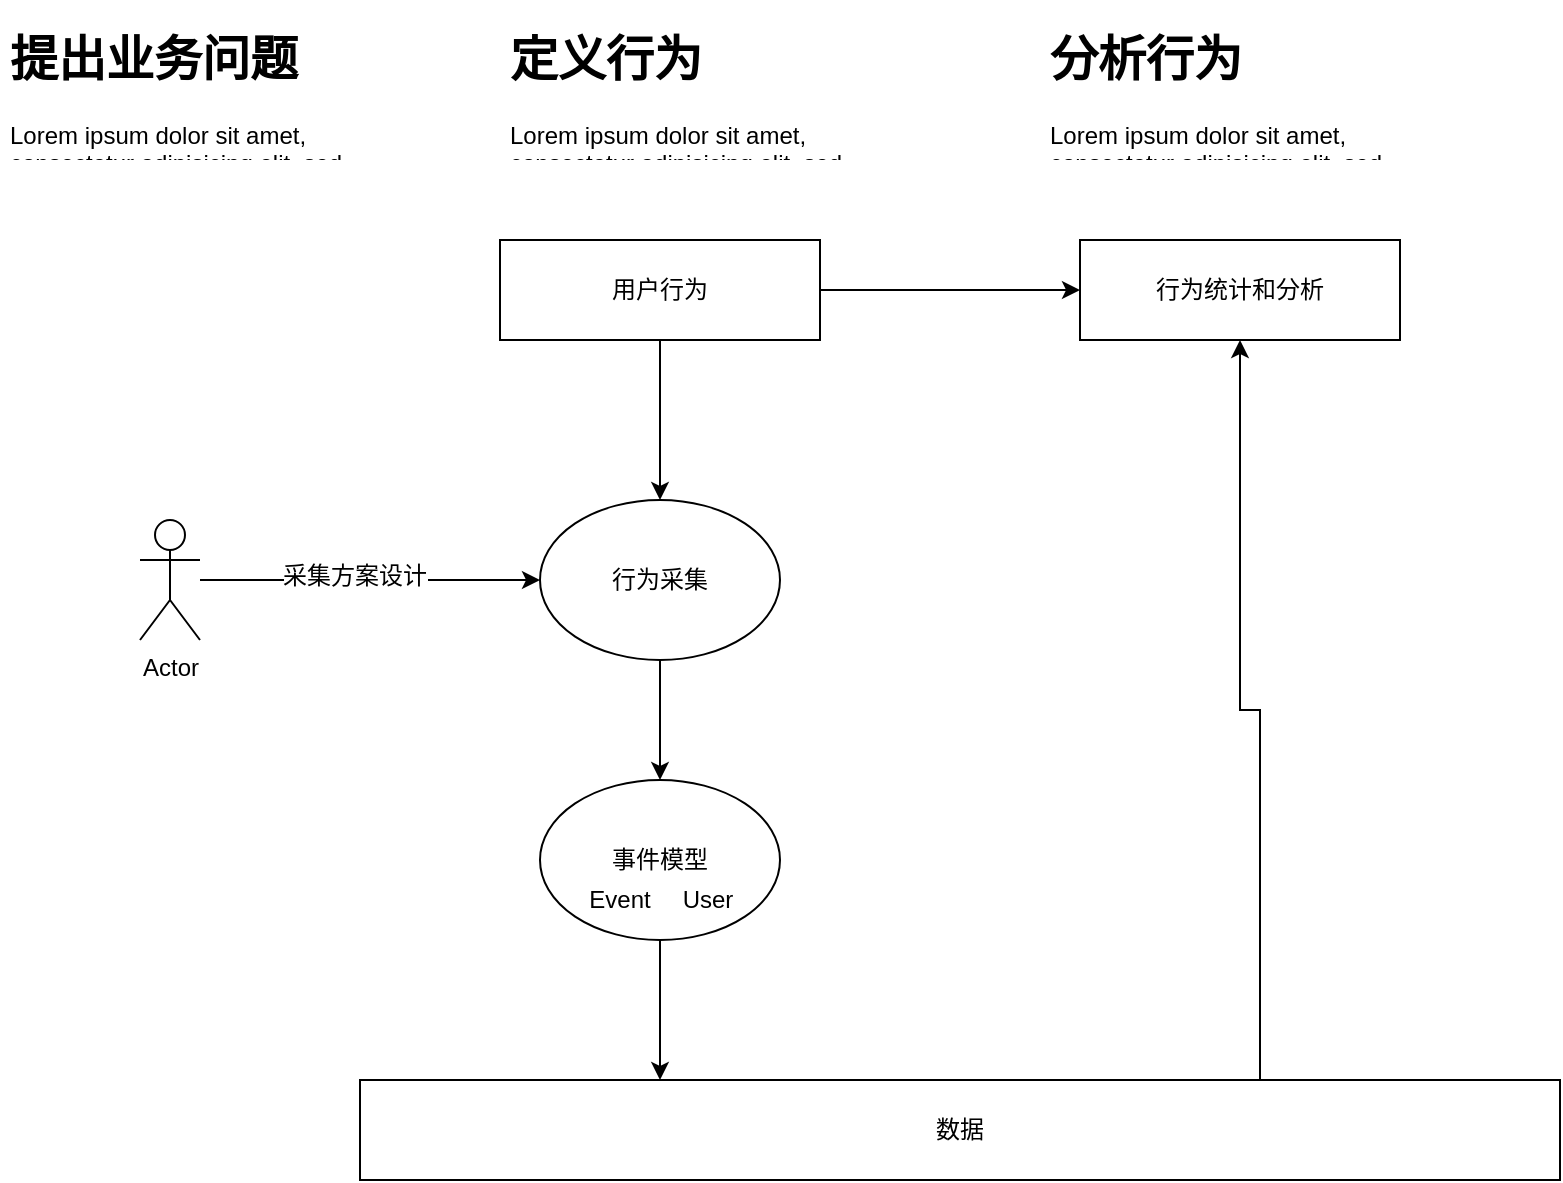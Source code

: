 <mxfile version="12.9.3" type="github" pages="3">
  <diagram id="HZ19mRplOOHYuCke8lQN" name="核心思路">
    <mxGraphModel dx="946" dy="542" grid="1" gridSize="10" guides="1" tooltips="1" connect="1" arrows="1" fold="1" page="1" pageScale="1" pageWidth="827" pageHeight="1169" math="0" shadow="0">
      <root>
        <mxCell id="0" />
        <mxCell id="1" parent="0" />
        <mxCell id="7quSpxsJrwe3_pa_enCg-9" style="edgeStyle=orthogonalEdgeStyle;rounded=0;orthogonalLoop=1;jettySize=auto;html=1;entryX=0;entryY=0.5;entryDx=0;entryDy=0;startArrow=none;startFill=0;endArrow=classic;endFill=1;" edge="1" parent="1" source="7quSpxsJrwe3_pa_enCg-1" target="7quSpxsJrwe3_pa_enCg-7">
          <mxGeometry relative="1" as="geometry" />
        </mxCell>
        <mxCell id="iqUaEigHXd4PzXecNe0E-3" style="edgeStyle=orthogonalEdgeStyle;rounded=0;orthogonalLoop=1;jettySize=auto;html=1;entryX=0.5;entryY=0;entryDx=0;entryDy=0;startArrow=none;startFill=0;endArrow=classic;endFill=1;" edge="1" parent="1" source="7quSpxsJrwe3_pa_enCg-1" target="iqUaEigHXd4PzXecNe0E-2">
          <mxGeometry relative="1" as="geometry" />
        </mxCell>
        <mxCell id="7quSpxsJrwe3_pa_enCg-1" value="用户行为" style="rounded=0;whiteSpace=wrap;html=1;" vertex="1" parent="1">
          <mxGeometry x="290" y="150" width="160" height="50" as="geometry" />
        </mxCell>
        <mxCell id="7quSpxsJrwe3_pa_enCg-2" value="数据" style="rounded=0;whiteSpace=wrap;html=1;" vertex="1" parent="1">
          <mxGeometry x="220" y="570" width="600" height="50" as="geometry" />
        </mxCell>
        <mxCell id="7quSpxsJrwe3_pa_enCg-5" value="&lt;h1&gt;提出业务问题&lt;/h1&gt;&lt;p&gt;Lorem ipsum dolor sit amet, consectetur adipisicing elit, sed do eiusmod tempor incididunt ut labore et dolore magna aliqua.&lt;/p&gt;" style="text;html=1;strokeColor=none;fillColor=none;spacing=5;spacingTop=-20;whiteSpace=wrap;overflow=hidden;rounded=0;" vertex="1" parent="1">
          <mxGeometry x="40" y="40" width="190" height="70" as="geometry" />
        </mxCell>
        <mxCell id="7quSpxsJrwe3_pa_enCg-6" value="&lt;h1&gt;定义行为&lt;/h1&gt;&lt;p&gt;Lorem ipsum dolor sit amet, consectetur adipisicing elit, sed do eiusmod tempor incididunt ut labore et dolore magna aliqua.&lt;/p&gt;" style="text;html=1;strokeColor=none;fillColor=none;spacing=5;spacingTop=-20;whiteSpace=wrap;overflow=hidden;rounded=0;" vertex="1" parent="1">
          <mxGeometry x="290" y="40" width="190" height="70" as="geometry" />
        </mxCell>
        <mxCell id="7quSpxsJrwe3_pa_enCg-8" style="edgeStyle=orthogonalEdgeStyle;rounded=0;orthogonalLoop=1;jettySize=auto;html=1;entryX=0.75;entryY=0;entryDx=0;entryDy=0;endArrow=none;endFill=0;startArrow=classic;startFill=1;" edge="1" parent="1" source="7quSpxsJrwe3_pa_enCg-7" target="7quSpxsJrwe3_pa_enCg-2">
          <mxGeometry relative="1" as="geometry" />
        </mxCell>
        <mxCell id="7quSpxsJrwe3_pa_enCg-7" value="行为统计和分析" style="rounded=0;whiteSpace=wrap;html=1;" vertex="1" parent="1">
          <mxGeometry x="580" y="150" width="160" height="50" as="geometry" />
        </mxCell>
        <mxCell id="7quSpxsJrwe3_pa_enCg-10" value="&lt;h1&gt;分析行为&lt;/h1&gt;&lt;p&gt;Lorem ipsum dolor sit amet, consectetur adipisicing elit, sed do eiusmod tempor incididunt ut labore et dolore magna aliqua.&lt;/p&gt;" style="text;html=1;strokeColor=none;fillColor=none;spacing=5;spacingTop=-20;whiteSpace=wrap;overflow=hidden;rounded=0;" vertex="1" parent="1">
          <mxGeometry x="560" y="40" width="190" height="70" as="geometry" />
        </mxCell>
        <mxCell id="7quSpxsJrwe3_pa_enCg-13" style="edgeStyle=orthogonalEdgeStyle;rounded=0;orthogonalLoop=1;jettySize=auto;html=1;entryX=0.25;entryY=0;entryDx=0;entryDy=0;startArrow=none;startFill=0;endArrow=classic;endFill=1;" edge="1" parent="1" source="7quSpxsJrwe3_pa_enCg-11" target="7quSpxsJrwe3_pa_enCg-2">
          <mxGeometry relative="1" as="geometry" />
        </mxCell>
        <mxCell id="iqUaEigHXd4PzXecNe0E-1" value="" style="group" vertex="1" connectable="0" parent="1">
          <mxGeometry x="310" y="420" width="120" height="80" as="geometry" />
        </mxCell>
        <mxCell id="7quSpxsJrwe3_pa_enCg-11" value="事件模型" style="ellipse;whiteSpace=wrap;html=1;" vertex="1" parent="iqUaEigHXd4PzXecNe0E-1">
          <mxGeometry width="120" height="80" as="geometry" />
        </mxCell>
        <mxCell id="7quSpxsJrwe3_pa_enCg-14" value="Event" style="text;html=1;strokeColor=none;fillColor=none;align=center;verticalAlign=middle;whiteSpace=wrap;rounded=0;" vertex="1" parent="iqUaEigHXd4PzXecNe0E-1">
          <mxGeometry x="20" y="50" width="40" height="20" as="geometry" />
        </mxCell>
        <mxCell id="7quSpxsJrwe3_pa_enCg-15" value="User" style="text;html=1;strokeColor=none;fillColor=none;align=center;verticalAlign=middle;whiteSpace=wrap;rounded=0;" vertex="1" parent="iqUaEigHXd4PzXecNe0E-1">
          <mxGeometry x="64" y="50" width="40" height="20" as="geometry" />
        </mxCell>
        <mxCell id="iqUaEigHXd4PzXecNe0E-4" style="edgeStyle=orthogonalEdgeStyle;rounded=0;orthogonalLoop=1;jettySize=auto;html=1;entryX=0.5;entryY=0;entryDx=0;entryDy=0;startArrow=none;startFill=0;endArrow=classic;endFill=1;" edge="1" parent="1" source="iqUaEigHXd4PzXecNe0E-2" target="7quSpxsJrwe3_pa_enCg-11">
          <mxGeometry relative="1" as="geometry" />
        </mxCell>
        <mxCell id="iqUaEigHXd4PzXecNe0E-2" value="行为采集" style="ellipse;whiteSpace=wrap;html=1;" vertex="1" parent="1">
          <mxGeometry x="310" y="280" width="120" height="80" as="geometry" />
        </mxCell>
        <mxCell id="iqUaEigHXd4PzXecNe0E-7" style="edgeStyle=orthogonalEdgeStyle;rounded=0;orthogonalLoop=1;jettySize=auto;html=1;entryX=0;entryY=0.5;entryDx=0;entryDy=0;startArrow=none;startFill=0;endArrow=classic;endFill=1;" edge="1" parent="1" source="iqUaEigHXd4PzXecNe0E-6" target="iqUaEigHXd4PzXecNe0E-2">
          <mxGeometry relative="1" as="geometry" />
        </mxCell>
        <mxCell id="iqUaEigHXd4PzXecNe0E-8" value="采集方案设计" style="text;html=1;align=center;verticalAlign=middle;resizable=0;points=[];labelBackgroundColor=#ffffff;" vertex="1" connectable="0" parent="iqUaEigHXd4PzXecNe0E-7">
          <mxGeometry x="-0.094" y="2" relative="1" as="geometry">
            <mxPoint as="offset" />
          </mxGeometry>
        </mxCell>
        <mxCell id="iqUaEigHXd4PzXecNe0E-6" value="Actor" style="shape=umlActor;verticalLabelPosition=bottom;labelBackgroundColor=#ffffff;verticalAlign=top;html=1;outlineConnect=0;" vertex="1" parent="1">
          <mxGeometry x="110" y="290" width="30" height="60" as="geometry" />
        </mxCell>
      </root>
    </mxGraphModel>
  </diagram>
  <diagram id="VHzKqSDOgTGkxJwxUUAY" name="用户-标识">
    <mxGraphModel dx="946" dy="591" grid="1" gridSize="10" guides="1" tooltips="1" connect="1" arrows="1" fold="1" page="1" pageScale="1" pageWidth="827" pageHeight="1169" math="0" shadow="0">
      <root>
        <mxCell id="LNwoJNzP0hUSgKrYWfhr-0" />
        <mxCell id="LNwoJNzP0hUSgKrYWfhr-1" parent="LNwoJNzP0hUSgKrYWfhr-0" />
        <mxCell id="csu16GDmmFOUFydBvadk-3" style="edgeStyle=orthogonalEdgeStyle;rounded=0;orthogonalLoop=1;jettySize=auto;html=1;entryX=0.5;entryY=0;entryDx=0;entryDy=0;startArrow=none;startFill=0;endArrow=classic;endFill=1;" edge="1" parent="LNwoJNzP0hUSgKrYWfhr-1" source="csu16GDmmFOUFydBvadk-0" target="csu16GDmmFOUFydBvadk-1">
          <mxGeometry relative="1" as="geometry" />
        </mxCell>
        <mxCell id="csu16GDmmFOUFydBvadk-4" style="edgeStyle=orthogonalEdgeStyle;rounded=0;orthogonalLoop=1;jettySize=auto;html=1;startArrow=none;startFill=0;endArrow=classic;endFill=1;" edge="1" parent="LNwoJNzP0hUSgKrYWfhr-1" source="csu16GDmmFOUFydBvadk-0" target="csu16GDmmFOUFydBvadk-2">
          <mxGeometry relative="1" as="geometry" />
        </mxCell>
        <mxCell id="csu16GDmmFOUFydBvadk-0" value="用户标识" style="rounded=0;whiteSpace=wrap;html=1;" vertex="1" parent="LNwoJNzP0hUSgKrYWfhr-1">
          <mxGeometry x="370" y="160" width="120" height="60" as="geometry" />
        </mxCell>
        <mxCell id="csu16GDmmFOUFydBvadk-1" value="设备ID" style="rounded=0;whiteSpace=wrap;html=1;" vertex="1" parent="LNwoJNzP0hUSgKrYWfhr-1">
          <mxGeometry x="280" y="280" width="120" height="60" as="geometry" />
        </mxCell>
        <mxCell id="csu16GDmmFOUFydBvadk-2" value="登录ID" style="rounded=0;whiteSpace=wrap;html=1;" vertex="1" parent="LNwoJNzP0hUSgKrYWfhr-1">
          <mxGeometry x="480" y="280" width="120" height="60" as="geometry" />
        </mxCell>
        <mxCell id="csu16GDmmFOUFydBvadk-5" value="&lt;h1&gt;一对一关联&lt;/h1&gt;&lt;p&gt;Lorem ipsum dolor sit amet, consectetur adipisicing elit, sed do eiusmod tempor incididunt ut labore et dolore magna aliqua.&lt;/p&gt;" style="text;html=1;strokeColor=none;fillColor=none;spacing=5;spacingTop=-20;whiteSpace=wrap;overflow=hidden;rounded=0;" vertex="1" parent="LNwoJNzP0hUSgKrYWfhr-1">
          <mxGeometry x="40" y="80" width="190" height="120" as="geometry" />
        </mxCell>
        <mxCell id="csu16GDmmFOUFydBvadk-6" value="&lt;h1&gt;多对一关联&lt;/h1&gt;&lt;p&gt;Lorem ipsum dolor sit amet, consectetur adipisicing elit, sed do eiusmod tempor incididunt ut labore et dolore magna aliqua.&lt;/p&gt;" style="text;html=1;strokeColor=none;fillColor=none;spacing=5;spacingTop=-20;whiteSpace=wrap;overflow=hidden;rounded=0;" vertex="1" parent="LNwoJNzP0hUSgKrYWfhr-1">
          <mxGeometry x="600" y="80" width="190" height="120" as="geometry" />
        </mxCell>
      </root>
    </mxGraphModel>
  </diagram>
  <diagram id="gWLK6Oa12eItkRA_yCtg" name="用户-定义">
    <mxGraphModel dx="946" dy="591" grid="1" gridSize="10" guides="1" tooltips="1" connect="1" arrows="1" fold="1" page="1" pageScale="1" pageWidth="827" pageHeight="1169" math="0" shadow="0">
      <root>
        <mxCell id="k-sHI4VGQvVXq6GdSGJH-0" />
        <mxCell id="k-sHI4VGQvVXq6GdSGJH-1" parent="k-sHI4VGQvVXq6GdSGJH-0" />
      </root>
    </mxGraphModel>
  </diagram>
</mxfile>
